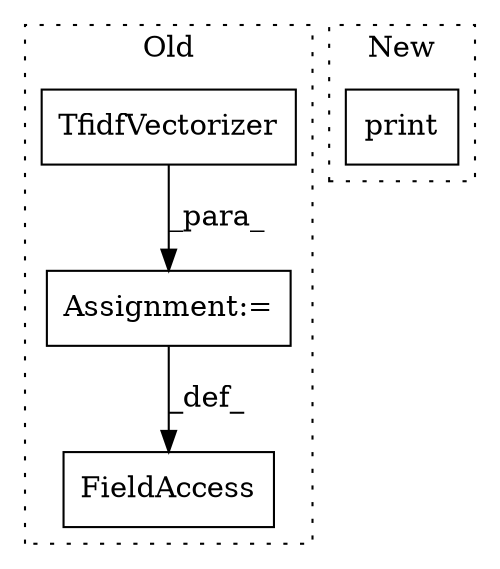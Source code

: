 digraph G {
subgraph cluster0 {
1 [label="TfidfVectorizer" a="32" s="2016,2034" l="16,1" shape="box"];
3 [label="FieldAccess" a="22" s="1853" l="8" shape="box"];
4 [label="Assignment:=" a="7" s="1861" l="1" shape="box"];
label = "Old";
style="dotted";
}
subgraph cluster1 {
2 [label="print" a="32" s="760,776" l="6,1" shape="box"];
label = "New";
style="dotted";
}
1 -> 4 [label="_para_"];
4 -> 3 [label="_def_"];
}
